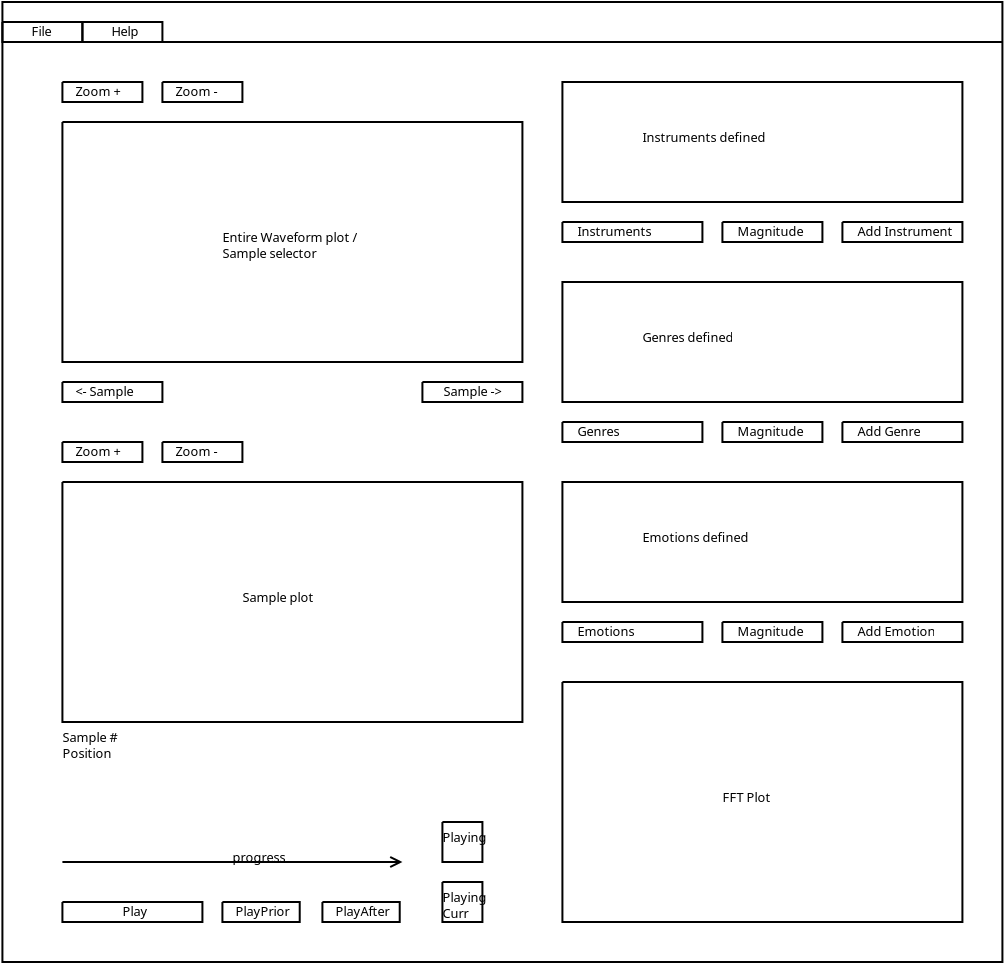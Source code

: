 <?xml version="1.0" encoding="UTF-8"?>
<dia:diagram xmlns:dia="http://www.lysator.liu.se/~alla/dia/">
  <dia:layer name="Background" visible="true">
    <dia:object type="Standard - ZigZagLine" version="1" id="O0">
      <dia:attribute name="obj_pos">
        <dia:point val="9,14"/>
      </dia:attribute>
      <dia:attribute name="obj_bb">
        <dia:rectangle val="8.95,2.95;59.05,51.05"/>
      </dia:attribute>
      <dia:attribute name="orth_points">
        <dia:point val="9,14"/>
        <dia:point val="9,3"/>
        <dia:point val="59,3"/>
        <dia:point val="59,51"/>
        <dia:point val="9,51"/>
        <dia:point val="9,14"/>
      </dia:attribute>
      <dia:attribute name="orth_orient">
        <dia:enum val="1"/>
        <dia:enum val="0"/>
        <dia:enum val="1"/>
        <dia:enum val="0"/>
        <dia:enum val="1"/>
      </dia:attribute>
      <dia:attribute name="autorouting">
        <dia:boolean val="false"/>
      </dia:attribute>
    </dia:object>
    <dia:object type="Standard - ZigZagLine" version="1" id="O1">
      <dia:attribute name="obj_pos">
        <dia:point val="9,5"/>
      </dia:attribute>
      <dia:attribute name="obj_bb">
        <dia:rectangle val="9,4.95;59.071,5.05"/>
      </dia:attribute>
      <dia:attribute name="orth_points">
        <dia:point val="9,5"/>
        <dia:point val="9,5"/>
        <dia:point val="59,5"/>
        <dia:point val="59,5"/>
      </dia:attribute>
      <dia:attribute name="orth_orient">
        <dia:enum val="0"/>
        <dia:enum val="1"/>
        <dia:enum val="0"/>
      </dia:attribute>
      <dia:attribute name="autorouting">
        <dia:boolean val="true"/>
      </dia:attribute>
    </dia:object>
    <dia:group>
      <dia:object type="Standard - ZigZagLine" version="1" id="O2">
        <dia:attribute name="obj_pos">
          <dia:point val="37,37"/>
        </dia:attribute>
        <dia:attribute name="obj_bb">
          <dia:rectangle val="36.95,36.95;57.05,49.05"/>
        </dia:attribute>
        <dia:attribute name="orth_points">
          <dia:point val="37,37"/>
          <dia:point val="37,37"/>
          <dia:point val="37,49"/>
          <dia:point val="57,49"/>
          <dia:point val="57,37"/>
          <dia:point val="37,37"/>
        </dia:attribute>
        <dia:attribute name="orth_orient">
          <dia:enum val="0"/>
          <dia:enum val="1"/>
          <dia:enum val="0"/>
          <dia:enum val="1"/>
          <dia:enum val="0"/>
        </dia:attribute>
        <dia:attribute name="autorouting">
          <dia:boolean val="false"/>
        </dia:attribute>
      </dia:object>
      <dia:object type="Standard - Text" version="1" id="O3">
        <dia:attribute name="obj_pos">
          <dia:point val="45,43"/>
        </dia:attribute>
        <dia:attribute name="obj_bb">
          <dia:rectangle val="45,42.45;47.2,43.4"/>
        </dia:attribute>
        <dia:attribute name="text">
          <dia:composite type="text">
            <dia:attribute name="string">
              <dia:string>#FFT Plot#</dia:string>
            </dia:attribute>
            <dia:attribute name="font">
              <dia:font family="sans" style="0" name="Helvetica"/>
            </dia:attribute>
            <dia:attribute name="height">
              <dia:real val="0.8"/>
            </dia:attribute>
            <dia:attribute name="pos">
              <dia:point val="45,43"/>
            </dia:attribute>
            <dia:attribute name="color">
              <dia:color val="#000000"/>
            </dia:attribute>
            <dia:attribute name="alignment">
              <dia:enum val="0"/>
            </dia:attribute>
          </dia:composite>
        </dia:attribute>
        <dia:attribute name="valign">
          <dia:enum val="3"/>
        </dia:attribute>
      </dia:object>
    </dia:group>
    <dia:group>
      <dia:object type="Standard - ZigZagLine" version="1" id="O4">
        <dia:attribute name="obj_pos">
          <dia:point val="45,34"/>
        </dia:attribute>
        <dia:attribute name="obj_bb">
          <dia:rectangle val="44.95,33.95;50.05,35.05"/>
        </dia:attribute>
        <dia:attribute name="orth_points">
          <dia:point val="45,34"/>
          <dia:point val="45,34"/>
          <dia:point val="45,35"/>
          <dia:point val="50,35"/>
          <dia:point val="50,34"/>
          <dia:point val="45,34"/>
        </dia:attribute>
        <dia:attribute name="orth_orient">
          <dia:enum val="0"/>
          <dia:enum val="1"/>
          <dia:enum val="0"/>
          <dia:enum val="1"/>
          <dia:enum val="0"/>
        </dia:attribute>
        <dia:attribute name="autorouting">
          <dia:boolean val="false"/>
        </dia:attribute>
      </dia:object>
      <dia:object type="Standard - Text" version="1" id="O5">
        <dia:attribute name="obj_pos">
          <dia:point val="45.75,34.7"/>
        </dia:attribute>
        <dia:attribute name="obj_bb">
          <dia:rectangle val="45.75,34.15;48.85,35.1"/>
        </dia:attribute>
        <dia:attribute name="text">
          <dia:composite type="text">
            <dia:attribute name="string">
              <dia:string>#Magnitude#</dia:string>
            </dia:attribute>
            <dia:attribute name="font">
              <dia:font family="sans" style="0" name="Helvetica"/>
            </dia:attribute>
            <dia:attribute name="height">
              <dia:real val="0.8"/>
            </dia:attribute>
            <dia:attribute name="pos">
              <dia:point val="45.75,34.7"/>
            </dia:attribute>
            <dia:attribute name="color">
              <dia:color val="#000000"/>
            </dia:attribute>
            <dia:attribute name="alignment">
              <dia:enum val="0"/>
            </dia:attribute>
          </dia:composite>
        </dia:attribute>
        <dia:attribute name="valign">
          <dia:enum val="3"/>
        </dia:attribute>
      </dia:object>
    </dia:group>
    <dia:group>
      <dia:object type="Standard - ZigZagLine" version="1" id="O6">
        <dia:attribute name="obj_pos">
          <dia:point val="51,34"/>
        </dia:attribute>
        <dia:attribute name="obj_bb">
          <dia:rectangle val="50.95,33.95;57.05,35.05"/>
        </dia:attribute>
        <dia:attribute name="orth_points">
          <dia:point val="51,34"/>
          <dia:point val="51,34"/>
          <dia:point val="51,35"/>
          <dia:point val="57,35"/>
          <dia:point val="57,34"/>
          <dia:point val="51,34"/>
        </dia:attribute>
        <dia:attribute name="orth_orient">
          <dia:enum val="0"/>
          <dia:enum val="1"/>
          <dia:enum val="0"/>
          <dia:enum val="1"/>
          <dia:enum val="0"/>
        </dia:attribute>
        <dia:attribute name="autorouting">
          <dia:boolean val="false"/>
        </dia:attribute>
      </dia:object>
      <dia:object type="Standard - Text" version="1" id="O7">
        <dia:attribute name="obj_pos">
          <dia:point val="51.75,34.7"/>
        </dia:attribute>
        <dia:attribute name="obj_bb">
          <dia:rectangle val="51.75,34.15;55.54,35.1"/>
        </dia:attribute>
        <dia:attribute name="text">
          <dia:composite type="text">
            <dia:attribute name="string">
              <dia:string>#Add Emotion#</dia:string>
            </dia:attribute>
            <dia:attribute name="font">
              <dia:font family="sans" style="0" name="Helvetica"/>
            </dia:attribute>
            <dia:attribute name="height">
              <dia:real val="0.8"/>
            </dia:attribute>
            <dia:attribute name="pos">
              <dia:point val="51.75,34.7"/>
            </dia:attribute>
            <dia:attribute name="color">
              <dia:color val="#000000"/>
            </dia:attribute>
            <dia:attribute name="alignment">
              <dia:enum val="0"/>
            </dia:attribute>
          </dia:composite>
        </dia:attribute>
        <dia:attribute name="valign">
          <dia:enum val="3"/>
        </dia:attribute>
      </dia:object>
    </dia:group>
    <dia:group>
      <dia:object type="Standard - ZigZagLine" version="1" id="O8">
        <dia:attribute name="obj_pos">
          <dia:point val="51,24"/>
        </dia:attribute>
        <dia:attribute name="obj_bb">
          <dia:rectangle val="50.95,23.95;57.05,25.05"/>
        </dia:attribute>
        <dia:attribute name="orth_points">
          <dia:point val="51,24"/>
          <dia:point val="51,24"/>
          <dia:point val="51,25"/>
          <dia:point val="57,25"/>
          <dia:point val="57,24"/>
          <dia:point val="51,24"/>
        </dia:attribute>
        <dia:attribute name="orth_orient">
          <dia:enum val="0"/>
          <dia:enum val="1"/>
          <dia:enum val="0"/>
          <dia:enum val="1"/>
          <dia:enum val="0"/>
        </dia:attribute>
        <dia:attribute name="autorouting">
          <dia:boolean val="false"/>
        </dia:attribute>
      </dia:object>
      <dia:object type="Standard - Text" version="1" id="O9">
        <dia:attribute name="obj_pos">
          <dia:point val="51.75,24.7"/>
        </dia:attribute>
        <dia:attribute name="obj_bb">
          <dia:rectangle val="51.75,24.15;54.99,25.1"/>
        </dia:attribute>
        <dia:attribute name="text">
          <dia:composite type="text">
            <dia:attribute name="string">
              <dia:string>#Add Genre#</dia:string>
            </dia:attribute>
            <dia:attribute name="font">
              <dia:font family="sans" style="0" name="Helvetica"/>
            </dia:attribute>
            <dia:attribute name="height">
              <dia:real val="0.8"/>
            </dia:attribute>
            <dia:attribute name="pos">
              <dia:point val="51.75,24.7"/>
            </dia:attribute>
            <dia:attribute name="color">
              <dia:color val="#000000"/>
            </dia:attribute>
            <dia:attribute name="alignment">
              <dia:enum val="0"/>
            </dia:attribute>
          </dia:composite>
        </dia:attribute>
        <dia:attribute name="valign">
          <dia:enum val="3"/>
        </dia:attribute>
      </dia:object>
    </dia:group>
    <dia:group>
      <dia:object type="Standard - ZigZagLine" version="1" id="O10">
        <dia:attribute name="obj_pos">
          <dia:point val="51,14"/>
        </dia:attribute>
        <dia:attribute name="obj_bb">
          <dia:rectangle val="50.95,13.95;57.05,15.05"/>
        </dia:attribute>
        <dia:attribute name="orth_points">
          <dia:point val="51,14"/>
          <dia:point val="51,14"/>
          <dia:point val="51,15"/>
          <dia:point val="57,15"/>
          <dia:point val="57,14"/>
          <dia:point val="51,14"/>
        </dia:attribute>
        <dia:attribute name="orth_orient">
          <dia:enum val="0"/>
          <dia:enum val="1"/>
          <dia:enum val="0"/>
          <dia:enum val="1"/>
          <dia:enum val="0"/>
        </dia:attribute>
        <dia:attribute name="autorouting">
          <dia:boolean val="false"/>
        </dia:attribute>
      </dia:object>
      <dia:object type="Standard - Text" version="1" id="O11">
        <dia:attribute name="obj_pos">
          <dia:point val="51.75,14.7"/>
        </dia:attribute>
        <dia:attribute name="obj_bb">
          <dia:rectangle val="51.75,14.15;56.29,15.1"/>
        </dia:attribute>
        <dia:attribute name="text">
          <dia:composite type="text">
            <dia:attribute name="string">
              <dia:string>#Add Instrument#</dia:string>
            </dia:attribute>
            <dia:attribute name="font">
              <dia:font family="sans" style="0" name="Helvetica"/>
            </dia:attribute>
            <dia:attribute name="height">
              <dia:real val="0.8"/>
            </dia:attribute>
            <dia:attribute name="pos">
              <dia:point val="51.75,14.7"/>
            </dia:attribute>
            <dia:attribute name="color">
              <dia:color val="#000000"/>
            </dia:attribute>
            <dia:attribute name="alignment">
              <dia:enum val="0"/>
            </dia:attribute>
          </dia:composite>
        </dia:attribute>
        <dia:attribute name="valign">
          <dia:enum val="3"/>
        </dia:attribute>
      </dia:object>
    </dia:group>
    <dia:group>
      <dia:object type="Standard - ZigZagLine" version="1" id="O12">
        <dia:attribute name="obj_pos">
          <dia:point val="45,14"/>
        </dia:attribute>
        <dia:attribute name="obj_bb">
          <dia:rectangle val="44.95,13.95;50.05,15.05"/>
        </dia:attribute>
        <dia:attribute name="orth_points">
          <dia:point val="45,14"/>
          <dia:point val="45,14"/>
          <dia:point val="45,15"/>
          <dia:point val="50,15"/>
          <dia:point val="50,14"/>
          <dia:point val="45,14"/>
        </dia:attribute>
        <dia:attribute name="orth_orient">
          <dia:enum val="0"/>
          <dia:enum val="1"/>
          <dia:enum val="0"/>
          <dia:enum val="1"/>
          <dia:enum val="0"/>
        </dia:attribute>
        <dia:attribute name="autorouting">
          <dia:boolean val="false"/>
        </dia:attribute>
      </dia:object>
      <dia:object type="Standard - Text" version="1" id="O13">
        <dia:attribute name="obj_pos">
          <dia:point val="45.75,14.7"/>
        </dia:attribute>
        <dia:attribute name="obj_bb">
          <dia:rectangle val="45.75,14.15;48.85,15.1"/>
        </dia:attribute>
        <dia:attribute name="text">
          <dia:composite type="text">
            <dia:attribute name="string">
              <dia:string>#Magnitude#</dia:string>
            </dia:attribute>
            <dia:attribute name="font">
              <dia:font family="sans" style="0" name="Helvetica"/>
            </dia:attribute>
            <dia:attribute name="height">
              <dia:real val="0.8"/>
            </dia:attribute>
            <dia:attribute name="pos">
              <dia:point val="45.75,14.7"/>
            </dia:attribute>
            <dia:attribute name="color">
              <dia:color val="#000000"/>
            </dia:attribute>
            <dia:attribute name="alignment">
              <dia:enum val="0"/>
            </dia:attribute>
          </dia:composite>
        </dia:attribute>
        <dia:attribute name="valign">
          <dia:enum val="3"/>
        </dia:attribute>
      </dia:object>
    </dia:group>
    <dia:group>
      <dia:object type="Standard - ZigZagLine" version="1" id="O14">
        <dia:attribute name="obj_pos">
          <dia:point val="45,24"/>
        </dia:attribute>
        <dia:attribute name="obj_bb">
          <dia:rectangle val="44.95,23.95;50.05,25.05"/>
        </dia:attribute>
        <dia:attribute name="orth_points">
          <dia:point val="45,24"/>
          <dia:point val="45,24"/>
          <dia:point val="45,25"/>
          <dia:point val="50,25"/>
          <dia:point val="50,24"/>
          <dia:point val="45,24"/>
        </dia:attribute>
        <dia:attribute name="orth_orient">
          <dia:enum val="0"/>
          <dia:enum val="1"/>
          <dia:enum val="0"/>
          <dia:enum val="1"/>
          <dia:enum val="0"/>
        </dia:attribute>
        <dia:attribute name="autorouting">
          <dia:boolean val="false"/>
        </dia:attribute>
      </dia:object>
      <dia:object type="Standard - Text" version="1" id="O15">
        <dia:attribute name="obj_pos">
          <dia:point val="45.75,24.7"/>
        </dia:attribute>
        <dia:attribute name="obj_bb">
          <dia:rectangle val="45.75,24.15;48.85,25.1"/>
        </dia:attribute>
        <dia:attribute name="text">
          <dia:composite type="text">
            <dia:attribute name="string">
              <dia:string>#Magnitude#</dia:string>
            </dia:attribute>
            <dia:attribute name="font">
              <dia:font family="sans" style="0" name="Helvetica"/>
            </dia:attribute>
            <dia:attribute name="height">
              <dia:real val="0.8"/>
            </dia:attribute>
            <dia:attribute name="pos">
              <dia:point val="45.75,24.7"/>
            </dia:attribute>
            <dia:attribute name="color">
              <dia:color val="#000000"/>
            </dia:attribute>
            <dia:attribute name="alignment">
              <dia:enum val="0"/>
            </dia:attribute>
          </dia:composite>
        </dia:attribute>
        <dia:attribute name="valign">
          <dia:enum val="3"/>
        </dia:attribute>
      </dia:object>
    </dia:group>
    <dia:group>
      <dia:object type="Standard - ZigZagLine" version="1" id="O16">
        <dia:attribute name="obj_pos">
          <dia:point val="37,34"/>
        </dia:attribute>
        <dia:attribute name="obj_bb">
          <dia:rectangle val="36.95,33.95;44.05,35.05"/>
        </dia:attribute>
        <dia:attribute name="orth_points">
          <dia:point val="37,34"/>
          <dia:point val="37,34"/>
          <dia:point val="37,35"/>
          <dia:point val="44,35"/>
          <dia:point val="44,34"/>
          <dia:point val="37,34"/>
        </dia:attribute>
        <dia:attribute name="orth_orient">
          <dia:enum val="0"/>
          <dia:enum val="1"/>
          <dia:enum val="0"/>
          <dia:enum val="1"/>
          <dia:enum val="0"/>
        </dia:attribute>
        <dia:attribute name="autorouting">
          <dia:boolean val="false"/>
        </dia:attribute>
      </dia:object>
      <dia:object type="Standard - Text" version="1" id="O17">
        <dia:attribute name="obj_pos">
          <dia:point val="37.75,34.7"/>
        </dia:attribute>
        <dia:attribute name="obj_bb">
          <dia:rectangle val="37.75,34.15;40.5,35.1"/>
        </dia:attribute>
        <dia:attribute name="text">
          <dia:composite type="text">
            <dia:attribute name="string">
              <dia:string>#Emotions#</dia:string>
            </dia:attribute>
            <dia:attribute name="font">
              <dia:font family="sans" style="0" name="Helvetica"/>
            </dia:attribute>
            <dia:attribute name="height">
              <dia:real val="0.8"/>
            </dia:attribute>
            <dia:attribute name="pos">
              <dia:point val="37.75,34.7"/>
            </dia:attribute>
            <dia:attribute name="color">
              <dia:color val="#000000"/>
            </dia:attribute>
            <dia:attribute name="alignment">
              <dia:enum val="0"/>
            </dia:attribute>
          </dia:composite>
        </dia:attribute>
        <dia:attribute name="valign">
          <dia:enum val="3"/>
        </dia:attribute>
      </dia:object>
    </dia:group>
    <dia:group>
      <dia:object type="Standard - ZigZagLine" version="1" id="O18">
        <dia:attribute name="obj_pos">
          <dia:point val="40,27"/>
        </dia:attribute>
        <dia:attribute name="obj_bb">
          <dia:rectangle val="36.95,26.95;57.05,33.05"/>
        </dia:attribute>
        <dia:attribute name="orth_points">
          <dia:point val="40,27"/>
          <dia:point val="37,27"/>
          <dia:point val="37,33"/>
          <dia:point val="57,33"/>
          <dia:point val="57,27"/>
          <dia:point val="40,27"/>
        </dia:attribute>
        <dia:attribute name="orth_orient">
          <dia:enum val="0"/>
          <dia:enum val="1"/>
          <dia:enum val="0"/>
          <dia:enum val="1"/>
          <dia:enum val="0"/>
        </dia:attribute>
        <dia:attribute name="autorouting">
          <dia:boolean val="false"/>
        </dia:attribute>
      </dia:object>
      <dia:object type="Standard - Text" version="1" id="O19">
        <dia:attribute name="obj_pos">
          <dia:point val="41,30"/>
        </dia:attribute>
        <dia:attribute name="obj_bb">
          <dia:rectangle val="41,29.45;46.25,30.4"/>
        </dia:attribute>
        <dia:attribute name="text">
          <dia:composite type="text">
            <dia:attribute name="string">
              <dia:string>#Emotions defined#</dia:string>
            </dia:attribute>
            <dia:attribute name="font">
              <dia:font family="sans" style="0" name="Helvetica"/>
            </dia:attribute>
            <dia:attribute name="height">
              <dia:real val="0.8"/>
            </dia:attribute>
            <dia:attribute name="pos">
              <dia:point val="41,30"/>
            </dia:attribute>
            <dia:attribute name="color">
              <dia:color val="#000000"/>
            </dia:attribute>
            <dia:attribute name="alignment">
              <dia:enum val="0"/>
            </dia:attribute>
          </dia:composite>
        </dia:attribute>
        <dia:attribute name="valign">
          <dia:enum val="3"/>
        </dia:attribute>
      </dia:object>
    </dia:group>
    <dia:group>
      <dia:object type="Standard - ZigZagLine" version="1" id="O20">
        <dia:attribute name="obj_pos">
          <dia:point val="37,24"/>
        </dia:attribute>
        <dia:attribute name="obj_bb">
          <dia:rectangle val="36.95,23.95;44.05,25.05"/>
        </dia:attribute>
        <dia:attribute name="orth_points">
          <dia:point val="37,24"/>
          <dia:point val="37,24"/>
          <dia:point val="37,25"/>
          <dia:point val="44,25"/>
          <dia:point val="44,24"/>
          <dia:point val="37,24"/>
        </dia:attribute>
        <dia:attribute name="orth_orient">
          <dia:enum val="0"/>
          <dia:enum val="1"/>
          <dia:enum val="0"/>
          <dia:enum val="1"/>
          <dia:enum val="0"/>
        </dia:attribute>
        <dia:attribute name="autorouting">
          <dia:boolean val="false"/>
        </dia:attribute>
      </dia:object>
      <dia:object type="Standard - Text" version="1" id="O21">
        <dia:attribute name="obj_pos">
          <dia:point val="37.75,24.7"/>
        </dia:attribute>
        <dia:attribute name="obj_bb">
          <dia:rectangle val="37.75,24.15;39.95,25.1"/>
        </dia:attribute>
        <dia:attribute name="text">
          <dia:composite type="text">
            <dia:attribute name="string">
              <dia:string>#Genres#</dia:string>
            </dia:attribute>
            <dia:attribute name="font">
              <dia:font family="sans" style="0" name="Helvetica"/>
            </dia:attribute>
            <dia:attribute name="height">
              <dia:real val="0.8"/>
            </dia:attribute>
            <dia:attribute name="pos">
              <dia:point val="37.75,24.7"/>
            </dia:attribute>
            <dia:attribute name="color">
              <dia:color val="#000000"/>
            </dia:attribute>
            <dia:attribute name="alignment">
              <dia:enum val="0"/>
            </dia:attribute>
          </dia:composite>
        </dia:attribute>
        <dia:attribute name="valign">
          <dia:enum val="3"/>
        </dia:attribute>
      </dia:object>
    </dia:group>
    <dia:group>
      <dia:object type="Standard - ZigZagLine" version="1" id="O22">
        <dia:attribute name="obj_pos">
          <dia:point val="40,17"/>
        </dia:attribute>
        <dia:attribute name="obj_bb">
          <dia:rectangle val="36.95,16.95;57.05,23.05"/>
        </dia:attribute>
        <dia:attribute name="orth_points">
          <dia:point val="40,17"/>
          <dia:point val="37,17"/>
          <dia:point val="37,23"/>
          <dia:point val="57,23"/>
          <dia:point val="57,17"/>
          <dia:point val="40,17"/>
        </dia:attribute>
        <dia:attribute name="orth_orient">
          <dia:enum val="0"/>
          <dia:enum val="1"/>
          <dia:enum val="0"/>
          <dia:enum val="1"/>
          <dia:enum val="0"/>
        </dia:attribute>
        <dia:attribute name="autorouting">
          <dia:boolean val="false"/>
        </dia:attribute>
      </dia:object>
      <dia:object type="Standard - Text" version="1" id="O23">
        <dia:attribute name="obj_pos">
          <dia:point val="41,20"/>
        </dia:attribute>
        <dia:attribute name="obj_bb">
          <dia:rectangle val="41,19.45;45.7,20.4"/>
        </dia:attribute>
        <dia:attribute name="text">
          <dia:composite type="text">
            <dia:attribute name="string">
              <dia:string>#Genres defined#</dia:string>
            </dia:attribute>
            <dia:attribute name="font">
              <dia:font family="sans" style="0" name="Helvetica"/>
            </dia:attribute>
            <dia:attribute name="height">
              <dia:real val="0.8"/>
            </dia:attribute>
            <dia:attribute name="pos">
              <dia:point val="41,20"/>
            </dia:attribute>
            <dia:attribute name="color">
              <dia:color val="#000000"/>
            </dia:attribute>
            <dia:attribute name="alignment">
              <dia:enum val="0"/>
            </dia:attribute>
          </dia:composite>
        </dia:attribute>
        <dia:attribute name="valign">
          <dia:enum val="3"/>
        </dia:attribute>
      </dia:object>
    </dia:group>
    <dia:group>
      <dia:object type="Standard - ZigZagLine" version="1" id="O24">
        <dia:attribute name="obj_pos">
          <dia:point val="40,7"/>
        </dia:attribute>
        <dia:attribute name="obj_bb">
          <dia:rectangle val="36.95,6.95;57.05,13.05"/>
        </dia:attribute>
        <dia:attribute name="orth_points">
          <dia:point val="40,7"/>
          <dia:point val="37,7"/>
          <dia:point val="37,13"/>
          <dia:point val="57,13"/>
          <dia:point val="57,7"/>
          <dia:point val="40,7"/>
        </dia:attribute>
        <dia:attribute name="orth_orient">
          <dia:enum val="0"/>
          <dia:enum val="1"/>
          <dia:enum val="0"/>
          <dia:enum val="1"/>
          <dia:enum val="0"/>
        </dia:attribute>
        <dia:attribute name="autorouting">
          <dia:boolean val="false"/>
        </dia:attribute>
      </dia:object>
      <dia:object type="Standard - Text" version="1" id="O25">
        <dia:attribute name="obj_pos">
          <dia:point val="41,10"/>
        </dia:attribute>
        <dia:attribute name="obj_bb">
          <dia:rectangle val="41,9.45;47,10.4"/>
        </dia:attribute>
        <dia:attribute name="text">
          <dia:composite type="text">
            <dia:attribute name="string">
              <dia:string>#Instruments defined#</dia:string>
            </dia:attribute>
            <dia:attribute name="font">
              <dia:font family="sans" style="0" name="Helvetica"/>
            </dia:attribute>
            <dia:attribute name="height">
              <dia:real val="0.8"/>
            </dia:attribute>
            <dia:attribute name="pos">
              <dia:point val="41,10"/>
            </dia:attribute>
            <dia:attribute name="color">
              <dia:color val="#000000"/>
            </dia:attribute>
            <dia:attribute name="alignment">
              <dia:enum val="0"/>
            </dia:attribute>
          </dia:composite>
        </dia:attribute>
        <dia:attribute name="valign">
          <dia:enum val="3"/>
        </dia:attribute>
      </dia:object>
    </dia:group>
    <dia:group>
      <dia:object type="Standard - ZigZagLine" version="1" id="O26">
        <dia:attribute name="obj_pos">
          <dia:point val="37,14"/>
        </dia:attribute>
        <dia:attribute name="obj_bb">
          <dia:rectangle val="36.95,13.95;44.05,15.05"/>
        </dia:attribute>
        <dia:attribute name="orth_points">
          <dia:point val="37,14"/>
          <dia:point val="37,14"/>
          <dia:point val="37,15"/>
          <dia:point val="44,15"/>
          <dia:point val="44,14"/>
          <dia:point val="37,14"/>
        </dia:attribute>
        <dia:attribute name="orth_orient">
          <dia:enum val="0"/>
          <dia:enum val="1"/>
          <dia:enum val="0"/>
          <dia:enum val="1"/>
          <dia:enum val="0"/>
        </dia:attribute>
        <dia:attribute name="autorouting">
          <dia:boolean val="false"/>
        </dia:attribute>
      </dia:object>
      <dia:object type="Standard - Text" version="1" id="O27">
        <dia:attribute name="obj_pos">
          <dia:point val="37.75,14.7"/>
        </dia:attribute>
        <dia:attribute name="obj_bb">
          <dia:rectangle val="37.75,14.15;41.25,15.1"/>
        </dia:attribute>
        <dia:attribute name="text">
          <dia:composite type="text">
            <dia:attribute name="string">
              <dia:string>#Instruments#</dia:string>
            </dia:attribute>
            <dia:attribute name="font">
              <dia:font family="sans" style="0" name="Helvetica"/>
            </dia:attribute>
            <dia:attribute name="height">
              <dia:real val="0.8"/>
            </dia:attribute>
            <dia:attribute name="pos">
              <dia:point val="37.75,14.7"/>
            </dia:attribute>
            <dia:attribute name="color">
              <dia:color val="#000000"/>
            </dia:attribute>
            <dia:attribute name="alignment">
              <dia:enum val="0"/>
            </dia:attribute>
          </dia:composite>
        </dia:attribute>
        <dia:attribute name="valign">
          <dia:enum val="3"/>
        </dia:attribute>
      </dia:object>
    </dia:group>
    <dia:group>
      <dia:object type="Standard - ZigZagLine" version="1" id="O28">
        <dia:attribute name="obj_pos">
          <dia:point val="12,22"/>
        </dia:attribute>
        <dia:attribute name="obj_bb">
          <dia:rectangle val="11.95,21.95;17.05,23.05"/>
        </dia:attribute>
        <dia:attribute name="orth_points">
          <dia:point val="12,22"/>
          <dia:point val="12,22"/>
          <dia:point val="12,23"/>
          <dia:point val="17,23"/>
          <dia:point val="17,22"/>
          <dia:point val="12,22"/>
        </dia:attribute>
        <dia:attribute name="orth_orient">
          <dia:enum val="0"/>
          <dia:enum val="1"/>
          <dia:enum val="0"/>
          <dia:enum val="1"/>
          <dia:enum val="0"/>
        </dia:attribute>
        <dia:attribute name="autorouting">
          <dia:boolean val="false"/>
        </dia:attribute>
      </dia:object>
      <dia:object type="Standard - Text" version="1" id="O29">
        <dia:attribute name="obj_pos">
          <dia:point val="12.65,22.7"/>
        </dia:attribute>
        <dia:attribute name="obj_bb">
          <dia:rectangle val="12.65,22.15;15.8,23.1"/>
        </dia:attribute>
        <dia:attribute name="text">
          <dia:composite type="text">
            <dia:attribute name="string">
              <dia:string>#&lt;- Sample#</dia:string>
            </dia:attribute>
            <dia:attribute name="font">
              <dia:font family="sans" style="0" name="Helvetica"/>
            </dia:attribute>
            <dia:attribute name="height">
              <dia:real val="0.8"/>
            </dia:attribute>
            <dia:attribute name="pos">
              <dia:point val="12.65,22.7"/>
            </dia:attribute>
            <dia:attribute name="color">
              <dia:color val="#000000"/>
            </dia:attribute>
            <dia:attribute name="alignment">
              <dia:enum val="0"/>
            </dia:attribute>
          </dia:composite>
        </dia:attribute>
        <dia:attribute name="valign">
          <dia:enum val="3"/>
        </dia:attribute>
      </dia:object>
    </dia:group>
    <dia:group>
      <dia:object type="Standard - ZigZagLine" version="1" id="O30">
        <dia:attribute name="obj_pos">
          <dia:point val="30,22"/>
        </dia:attribute>
        <dia:attribute name="obj_bb">
          <dia:rectangle val="29.95,21.95;35.05,23.05"/>
        </dia:attribute>
        <dia:attribute name="orth_points">
          <dia:point val="30,22"/>
          <dia:point val="30,22"/>
          <dia:point val="30,23"/>
          <dia:point val="35,23"/>
          <dia:point val="35,22"/>
          <dia:point val="30,22"/>
        </dia:attribute>
        <dia:attribute name="orth_orient">
          <dia:enum val="0"/>
          <dia:enum val="1"/>
          <dia:enum val="0"/>
          <dia:enum val="1"/>
          <dia:enum val="0"/>
        </dia:attribute>
        <dia:attribute name="autorouting">
          <dia:boolean val="false"/>
        </dia:attribute>
      </dia:object>
      <dia:object type="Standard - Text" version="1" id="O31">
        <dia:attribute name="obj_pos">
          <dia:point val="31.05,22.7"/>
        </dia:attribute>
        <dia:attribute name="obj_bb">
          <dia:rectangle val="31.05,22.15;34.2,23.1"/>
        </dia:attribute>
        <dia:attribute name="text">
          <dia:composite type="text">
            <dia:attribute name="string">
              <dia:string>#Sample -&gt;#</dia:string>
            </dia:attribute>
            <dia:attribute name="font">
              <dia:font family="sans" style="0" name="Helvetica"/>
            </dia:attribute>
            <dia:attribute name="height">
              <dia:real val="0.8"/>
            </dia:attribute>
            <dia:attribute name="pos">
              <dia:point val="31.05,22.7"/>
            </dia:attribute>
            <dia:attribute name="color">
              <dia:color val="#000000"/>
            </dia:attribute>
            <dia:attribute name="alignment">
              <dia:enum val="0"/>
            </dia:attribute>
          </dia:composite>
        </dia:attribute>
        <dia:attribute name="valign">
          <dia:enum val="3"/>
        </dia:attribute>
      </dia:object>
    </dia:group>
    <dia:group>
      <dia:object type="Standard - ZigZagLine" version="1" id="O32">
        <dia:attribute name="obj_pos">
          <dia:point val="12,9"/>
        </dia:attribute>
        <dia:attribute name="obj_bb">
          <dia:rectangle val="11.95,8.95;35.05,21.05"/>
        </dia:attribute>
        <dia:attribute name="orth_points">
          <dia:point val="12,9"/>
          <dia:point val="12,9"/>
          <dia:point val="12,21"/>
          <dia:point val="35,21"/>
          <dia:point val="35,9"/>
          <dia:point val="12,9"/>
        </dia:attribute>
        <dia:attribute name="orth_orient">
          <dia:enum val="0"/>
          <dia:enum val="1"/>
          <dia:enum val="0"/>
          <dia:enum val="1"/>
          <dia:enum val="0"/>
        </dia:attribute>
        <dia:attribute name="autorouting">
          <dia:boolean val="false"/>
        </dia:attribute>
      </dia:object>
      <dia:object type="Standard - Text" version="1" id="O33">
        <dia:attribute name="obj_pos">
          <dia:point val="20,15"/>
        </dia:attribute>
        <dia:attribute name="obj_bb">
          <dia:rectangle val="20,14.45;26.691,16.2"/>
        </dia:attribute>
        <dia:attribute name="text">
          <dia:composite type="text">
            <dia:attribute name="string">
              <dia:string>#Entire Waveform plot /
Sample selector#</dia:string>
            </dia:attribute>
            <dia:attribute name="font">
              <dia:font family="sans" style="0" name="Helvetica"/>
            </dia:attribute>
            <dia:attribute name="height">
              <dia:real val="0.8"/>
            </dia:attribute>
            <dia:attribute name="pos">
              <dia:point val="20,15"/>
            </dia:attribute>
            <dia:attribute name="color">
              <dia:color val="#000000"/>
            </dia:attribute>
            <dia:attribute name="alignment">
              <dia:enum val="0"/>
            </dia:attribute>
          </dia:composite>
        </dia:attribute>
        <dia:attribute name="valign">
          <dia:enum val="3"/>
        </dia:attribute>
      </dia:object>
    </dia:group>
    <dia:group>
      <dia:object type="Standard - ZigZagLine" version="1" id="O34">
        <dia:attribute name="obj_pos">
          <dia:point val="12,27"/>
        </dia:attribute>
        <dia:attribute name="obj_bb">
          <dia:rectangle val="11.95,26.95;35.05,39.05"/>
        </dia:attribute>
        <dia:attribute name="orth_points">
          <dia:point val="12,27"/>
          <dia:point val="12,27"/>
          <dia:point val="12,39"/>
          <dia:point val="35,39"/>
          <dia:point val="35,27"/>
          <dia:point val="12,27"/>
        </dia:attribute>
        <dia:attribute name="orth_orient">
          <dia:enum val="0"/>
          <dia:enum val="1"/>
          <dia:enum val="0"/>
          <dia:enum val="1"/>
          <dia:enum val="0"/>
        </dia:attribute>
        <dia:attribute name="autorouting">
          <dia:boolean val="false"/>
        </dia:attribute>
      </dia:object>
      <dia:object type="Standard - Text" version="1" id="O35">
        <dia:attribute name="obj_pos">
          <dia:point val="21,33"/>
        </dia:attribute>
        <dia:attribute name="obj_bb">
          <dia:rectangle val="21,32.45;24.6,33.4"/>
        </dia:attribute>
        <dia:attribute name="text">
          <dia:composite type="text">
            <dia:attribute name="string">
              <dia:string>#Sample plot#</dia:string>
            </dia:attribute>
            <dia:attribute name="font">
              <dia:font family="sans" style="0" name="Helvetica"/>
            </dia:attribute>
            <dia:attribute name="height">
              <dia:real val="0.8"/>
            </dia:attribute>
            <dia:attribute name="pos">
              <dia:point val="21,33"/>
            </dia:attribute>
            <dia:attribute name="color">
              <dia:color val="#000000"/>
            </dia:attribute>
            <dia:attribute name="alignment">
              <dia:enum val="0"/>
            </dia:attribute>
          </dia:composite>
        </dia:attribute>
        <dia:attribute name="valign">
          <dia:enum val="3"/>
        </dia:attribute>
      </dia:object>
    </dia:group>
    <dia:object type="Standard - Text" version="1" id="O36">
      <dia:attribute name="obj_pos">
        <dia:point val="12,40"/>
      </dia:attribute>
      <dia:attribute name="obj_bb">
        <dia:rectangle val="12,39.45;14.95,41.2"/>
      </dia:attribute>
      <dia:attribute name="text">
        <dia:composite type="text">
          <dia:attribute name="string">
            <dia:string>#Sample #
Position#</dia:string>
          </dia:attribute>
          <dia:attribute name="font">
            <dia:font family="sans" style="0" name="Helvetica"/>
          </dia:attribute>
          <dia:attribute name="height">
            <dia:real val="0.8"/>
          </dia:attribute>
          <dia:attribute name="pos">
            <dia:point val="12,40"/>
          </dia:attribute>
          <dia:attribute name="color">
            <dia:color val="#000000"/>
          </dia:attribute>
          <dia:attribute name="alignment">
            <dia:enum val="0"/>
          </dia:attribute>
        </dia:composite>
      </dia:attribute>
      <dia:attribute name="valign">
        <dia:enum val="3"/>
      </dia:attribute>
    </dia:object>
    <dia:group>
      <dia:object type="Standard - ZigZagLine" version="1" id="O37">
        <dia:attribute name="obj_pos">
          <dia:point val="20,48"/>
        </dia:attribute>
        <dia:attribute name="obj_bb">
          <dia:rectangle val="19.95,47.95;23.915,49.05"/>
        </dia:attribute>
        <dia:attribute name="orth_points">
          <dia:point val="20,48"/>
          <dia:point val="20,48"/>
          <dia:point val="20,49"/>
          <dia:point val="23.865,49"/>
          <dia:point val="23.865,48"/>
          <dia:point val="20,48"/>
        </dia:attribute>
        <dia:attribute name="orth_orient">
          <dia:enum val="0"/>
          <dia:enum val="1"/>
          <dia:enum val="0"/>
          <dia:enum val="1"/>
          <dia:enum val="0"/>
        </dia:attribute>
        <dia:attribute name="autorouting">
          <dia:boolean val="false"/>
        </dia:attribute>
      </dia:object>
      <dia:object type="Standard - Text" version="1" id="O38">
        <dia:attribute name="obj_pos">
          <dia:point val="20.65,48.7"/>
        </dia:attribute>
        <dia:attribute name="obj_bb">
          <dia:rectangle val="20.65,48.15;23.15,49.1"/>
        </dia:attribute>
        <dia:attribute name="text">
          <dia:composite type="text">
            <dia:attribute name="string">
              <dia:string>#PlayPrior#</dia:string>
            </dia:attribute>
            <dia:attribute name="font">
              <dia:font family="sans" style="0" name="Helvetica"/>
            </dia:attribute>
            <dia:attribute name="height">
              <dia:real val="0.8"/>
            </dia:attribute>
            <dia:attribute name="pos">
              <dia:point val="20.65,48.7"/>
            </dia:attribute>
            <dia:attribute name="color">
              <dia:color val="#000000"/>
            </dia:attribute>
            <dia:attribute name="alignment">
              <dia:enum val="0"/>
            </dia:attribute>
          </dia:composite>
        </dia:attribute>
        <dia:attribute name="valign">
          <dia:enum val="3"/>
        </dia:attribute>
      </dia:object>
    </dia:group>
    <dia:group>
      <dia:object type="Standard - ZigZagLine" version="1" id="O39">
        <dia:attribute name="obj_pos">
          <dia:point val="25,48"/>
        </dia:attribute>
        <dia:attribute name="obj_bb">
          <dia:rectangle val="24.95,47.95;28.915,49.05"/>
        </dia:attribute>
        <dia:attribute name="orth_points">
          <dia:point val="25,48"/>
          <dia:point val="25,48"/>
          <dia:point val="25,49"/>
          <dia:point val="28.865,49"/>
          <dia:point val="28.865,48"/>
          <dia:point val="25,48"/>
        </dia:attribute>
        <dia:attribute name="orth_orient">
          <dia:enum val="0"/>
          <dia:enum val="1"/>
          <dia:enum val="0"/>
          <dia:enum val="1"/>
          <dia:enum val="0"/>
        </dia:attribute>
        <dia:attribute name="autorouting">
          <dia:boolean val="false"/>
        </dia:attribute>
      </dia:object>
      <dia:object type="Standard - Text" version="1" id="O40">
        <dia:attribute name="obj_pos">
          <dia:point val="25.65,48.7"/>
        </dia:attribute>
        <dia:attribute name="obj_bb">
          <dia:rectangle val="25.65,48.15;28.24,49.1"/>
        </dia:attribute>
        <dia:attribute name="text">
          <dia:composite type="text">
            <dia:attribute name="string">
              <dia:string>#PlayAfter#</dia:string>
            </dia:attribute>
            <dia:attribute name="font">
              <dia:font family="sans" style="0" name="Helvetica"/>
            </dia:attribute>
            <dia:attribute name="height">
              <dia:real val="0.8"/>
            </dia:attribute>
            <dia:attribute name="pos">
              <dia:point val="25.65,48.7"/>
            </dia:attribute>
            <dia:attribute name="color">
              <dia:color val="#000000"/>
            </dia:attribute>
            <dia:attribute name="alignment">
              <dia:enum val="0"/>
            </dia:attribute>
          </dia:composite>
        </dia:attribute>
        <dia:attribute name="valign">
          <dia:enum val="3"/>
        </dia:attribute>
      </dia:object>
    </dia:group>
    <dia:group>
      <dia:object type="Standard - ZigZagLine" version="1" id="O41">
        <dia:attribute name="obj_pos">
          <dia:point val="12,48"/>
        </dia:attribute>
        <dia:attribute name="obj_bb">
          <dia:rectangle val="11.95,47.95;19.05,49.05"/>
        </dia:attribute>
        <dia:attribute name="orth_points">
          <dia:point val="12,48"/>
          <dia:point val="12,48"/>
          <dia:point val="12,49"/>
          <dia:point val="19,49"/>
          <dia:point val="19,48"/>
          <dia:point val="12,48"/>
        </dia:attribute>
        <dia:attribute name="orth_orient">
          <dia:enum val="0"/>
          <dia:enum val="1"/>
          <dia:enum val="0"/>
          <dia:enum val="1"/>
          <dia:enum val="0"/>
        </dia:attribute>
        <dia:attribute name="autorouting">
          <dia:boolean val="false"/>
        </dia:attribute>
      </dia:object>
      <dia:object type="Standard - Text" version="1" id="O42">
        <dia:attribute name="obj_pos">
          <dia:point val="15,48.7"/>
        </dia:attribute>
        <dia:attribute name="obj_bb">
          <dia:rectangle val="15,48.15;16.15,49.1"/>
        </dia:attribute>
        <dia:attribute name="text">
          <dia:composite type="text">
            <dia:attribute name="string">
              <dia:string>#Play#</dia:string>
            </dia:attribute>
            <dia:attribute name="font">
              <dia:font family="sans" style="0" name="Helvetica"/>
            </dia:attribute>
            <dia:attribute name="height">
              <dia:real val="0.8"/>
            </dia:attribute>
            <dia:attribute name="pos">
              <dia:point val="15,48.7"/>
            </dia:attribute>
            <dia:attribute name="color">
              <dia:color val="#000000"/>
            </dia:attribute>
            <dia:attribute name="alignment">
              <dia:enum val="0"/>
            </dia:attribute>
          </dia:composite>
        </dia:attribute>
        <dia:attribute name="valign">
          <dia:enum val="3"/>
        </dia:attribute>
      </dia:object>
    </dia:group>
    <dia:group>
      <dia:object type="Standard - ZigZagLine" version="1" id="O43">
        <dia:attribute name="obj_pos">
          <dia:point val="31,47"/>
        </dia:attribute>
        <dia:attribute name="obj_bb">
          <dia:rectangle val="30.95,46.95;33.05,49.05"/>
        </dia:attribute>
        <dia:attribute name="orth_points">
          <dia:point val="31,47"/>
          <dia:point val="31,47"/>
          <dia:point val="31,49"/>
          <dia:point val="33,49"/>
          <dia:point val="33,47"/>
          <dia:point val="31,47"/>
        </dia:attribute>
        <dia:attribute name="orth_orient">
          <dia:enum val="0"/>
          <dia:enum val="1"/>
          <dia:enum val="0"/>
          <dia:enum val="1"/>
          <dia:enum val="0"/>
        </dia:attribute>
        <dia:attribute name="autorouting">
          <dia:boolean val="false"/>
        </dia:attribute>
      </dia:object>
      <dia:object type="Standard - Text" version="1" id="O44">
        <dia:attribute name="obj_pos">
          <dia:point val="31,48"/>
        </dia:attribute>
        <dia:attribute name="obj_bb">
          <dia:rectangle val="31,47.45;33.05,49.2"/>
        </dia:attribute>
        <dia:attribute name="text">
          <dia:composite type="text">
            <dia:attribute name="string">
              <dia:string>#Playing
Curr#</dia:string>
            </dia:attribute>
            <dia:attribute name="font">
              <dia:font family="sans" style="0" name="Helvetica"/>
            </dia:attribute>
            <dia:attribute name="height">
              <dia:real val="0.8"/>
            </dia:attribute>
            <dia:attribute name="pos">
              <dia:point val="31,48"/>
            </dia:attribute>
            <dia:attribute name="color">
              <dia:color val="#000000"/>
            </dia:attribute>
            <dia:attribute name="alignment">
              <dia:enum val="0"/>
            </dia:attribute>
          </dia:composite>
        </dia:attribute>
        <dia:attribute name="valign">
          <dia:enum val="3"/>
        </dia:attribute>
      </dia:object>
    </dia:group>
    <dia:group>
      <dia:object type="Standard - ZigZagLine" version="1" id="O45">
        <dia:attribute name="obj_pos">
          <dia:point val="31,44"/>
        </dia:attribute>
        <dia:attribute name="obj_bb">
          <dia:rectangle val="30.95,43.95;33.05,46.05"/>
        </dia:attribute>
        <dia:attribute name="orth_points">
          <dia:point val="31,44"/>
          <dia:point val="31,44"/>
          <dia:point val="31,46"/>
          <dia:point val="33,46"/>
          <dia:point val="33,44"/>
          <dia:point val="31,44"/>
        </dia:attribute>
        <dia:attribute name="orth_orient">
          <dia:enum val="0"/>
          <dia:enum val="1"/>
          <dia:enum val="0"/>
          <dia:enum val="1"/>
          <dia:enum val="0"/>
        </dia:attribute>
        <dia:attribute name="autorouting">
          <dia:boolean val="false"/>
        </dia:attribute>
      </dia:object>
      <dia:object type="Standard - Text" version="1" id="O46">
        <dia:attribute name="obj_pos">
          <dia:point val="31,45"/>
        </dia:attribute>
        <dia:attribute name="obj_bb">
          <dia:rectangle val="31,44.45;33.05,45.4"/>
        </dia:attribute>
        <dia:attribute name="text">
          <dia:composite type="text">
            <dia:attribute name="string">
              <dia:string>#Playing#</dia:string>
            </dia:attribute>
            <dia:attribute name="font">
              <dia:font family="sans" style="0" name="Helvetica"/>
            </dia:attribute>
            <dia:attribute name="height">
              <dia:real val="0.8"/>
            </dia:attribute>
            <dia:attribute name="pos">
              <dia:point val="31,45"/>
            </dia:attribute>
            <dia:attribute name="color">
              <dia:color val="#000000"/>
            </dia:attribute>
            <dia:attribute name="alignment">
              <dia:enum val="0"/>
            </dia:attribute>
          </dia:composite>
        </dia:attribute>
        <dia:attribute name="valign">
          <dia:enum val="3"/>
        </dia:attribute>
      </dia:object>
    </dia:group>
    <dia:object type="Standard - Line" version="0" id="O47">
      <dia:attribute name="obj_pos">
        <dia:point val="12,46"/>
      </dia:attribute>
      <dia:attribute name="obj_bb">
        <dia:rectangle val="11.95,45.5;29.05,46.5"/>
      </dia:attribute>
      <dia:attribute name="conn_endpoints">
        <dia:point val="12,46"/>
        <dia:point val="29,46"/>
      </dia:attribute>
      <dia:attribute name="numcp">
        <dia:int val="1"/>
      </dia:attribute>
      <dia:attribute name="end_arrow">
        <dia:enum val="1"/>
      </dia:attribute>
      <dia:attribute name="end_arrow_length">
        <dia:real val="0.5"/>
      </dia:attribute>
      <dia:attribute name="end_arrow_width">
        <dia:real val="0.5"/>
      </dia:attribute>
    </dia:object>
    <dia:object type="Standard - Text" version="1" id="O48">
      <dia:attribute name="obj_pos">
        <dia:point val="20.5,46"/>
      </dia:attribute>
      <dia:attribute name="obj_bb">
        <dia:rectangle val="20.5,45.45;23.275,46.4"/>
      </dia:attribute>
      <dia:attribute name="text">
        <dia:composite type="text">
          <dia:attribute name="string">
            <dia:string>#progress#</dia:string>
          </dia:attribute>
          <dia:attribute name="font">
            <dia:font family="sans" style="0" name="Helvetica"/>
          </dia:attribute>
          <dia:attribute name="height">
            <dia:real val="0.8"/>
          </dia:attribute>
          <dia:attribute name="pos">
            <dia:point val="20.5,46"/>
          </dia:attribute>
          <dia:attribute name="color">
            <dia:color val="#000000"/>
          </dia:attribute>
          <dia:attribute name="alignment">
            <dia:enum val="0"/>
          </dia:attribute>
        </dia:composite>
      </dia:attribute>
      <dia:attribute name="valign">
        <dia:enum val="3"/>
      </dia:attribute>
      <dia:connections>
        <dia:connection handle="0" to="O47" connection="0"/>
      </dia:connections>
    </dia:object>
    <dia:object type="Standard - ZigZagLine" version="1" id="O49">
      <dia:attribute name="obj_pos">
        <dia:point val="13,4"/>
      </dia:attribute>
      <dia:attribute name="obj_bb">
        <dia:rectangle val="12.95,3.95;17.05,5.05"/>
      </dia:attribute>
      <dia:attribute name="orth_points">
        <dia:point val="13,4"/>
        <dia:point val="13,4"/>
        <dia:point val="13,5"/>
        <dia:point val="17,5"/>
        <dia:point val="17,4"/>
        <dia:point val="13,4"/>
      </dia:attribute>
      <dia:attribute name="orth_orient">
        <dia:enum val="0"/>
        <dia:enum val="1"/>
        <dia:enum val="0"/>
        <dia:enum val="1"/>
        <dia:enum val="0"/>
      </dia:attribute>
      <dia:attribute name="autorouting">
        <dia:boolean val="false"/>
      </dia:attribute>
    </dia:object>
    <dia:object type="Standard - Text" version="1" id="O50">
      <dia:attribute name="obj_pos">
        <dia:point val="14.45,4.7"/>
      </dia:attribute>
      <dia:attribute name="obj_bb">
        <dia:rectangle val="14.45,4.133;15.818,5.135"/>
      </dia:attribute>
      <dia:attribute name="text">
        <dia:composite type="text">
          <dia:attribute name="string">
            <dia:string>#Help#</dia:string>
          </dia:attribute>
          <dia:attribute name="font">
            <dia:font family="sans" style="0" name="Helvetica"/>
          </dia:attribute>
          <dia:attribute name="height">
            <dia:real val="0.8"/>
          </dia:attribute>
          <dia:attribute name="pos">
            <dia:point val="14.45,4.7"/>
          </dia:attribute>
          <dia:attribute name="color">
            <dia:color val="#000000"/>
          </dia:attribute>
          <dia:attribute name="alignment">
            <dia:enum val="0"/>
          </dia:attribute>
        </dia:composite>
      </dia:attribute>
      <dia:attribute name="valign">
        <dia:enum val="3"/>
      </dia:attribute>
    </dia:object>
    <dia:group>
      <dia:object type="Standard - ZigZagLine" version="1" id="O51">
        <dia:attribute name="obj_pos">
          <dia:point val="9,4"/>
        </dia:attribute>
        <dia:attribute name="obj_bb">
          <dia:rectangle val="8.95,3.95;13.05,5.05"/>
        </dia:attribute>
        <dia:attribute name="orth_points">
          <dia:point val="9,4"/>
          <dia:point val="9,4"/>
          <dia:point val="9,5"/>
          <dia:point val="13,5"/>
          <dia:point val="13,4"/>
          <dia:point val="9,4"/>
        </dia:attribute>
        <dia:attribute name="orth_orient">
          <dia:enum val="0"/>
          <dia:enum val="1"/>
          <dia:enum val="0"/>
          <dia:enum val="1"/>
          <dia:enum val="0"/>
        </dia:attribute>
        <dia:attribute name="autorouting">
          <dia:boolean val="false"/>
        </dia:attribute>
      </dia:object>
      <dia:object type="Standard - Text" version="1" id="O52">
        <dia:attribute name="obj_pos">
          <dia:point val="10.45,4.7"/>
        </dia:attribute>
        <dia:attribute name="obj_bb">
          <dia:rectangle val="10.432,4.133;11.408,5.135"/>
        </dia:attribute>
        <dia:attribute name="text">
          <dia:composite type="text">
            <dia:attribute name="string">
              <dia:string>#File#</dia:string>
            </dia:attribute>
            <dia:attribute name="font">
              <dia:font family="sans" style="0" name="Helvetica"/>
            </dia:attribute>
            <dia:attribute name="height">
              <dia:real val="0.8"/>
            </dia:attribute>
            <dia:attribute name="pos">
              <dia:point val="10.45,4.7"/>
            </dia:attribute>
            <dia:attribute name="color">
              <dia:color val="#000000"/>
            </dia:attribute>
            <dia:attribute name="alignment">
              <dia:enum val="0"/>
            </dia:attribute>
          </dia:composite>
        </dia:attribute>
        <dia:attribute name="valign">
          <dia:enum val="3"/>
        </dia:attribute>
      </dia:object>
    </dia:group>
    <dia:group>
      <dia:object type="Standard - ZigZagLine" version="1" id="O53">
        <dia:attribute name="obj_pos">
          <dia:point val="17,25"/>
        </dia:attribute>
        <dia:attribute name="obj_bb">
          <dia:rectangle val="16.95,24.95;21.05,26.05"/>
        </dia:attribute>
        <dia:attribute name="orth_points">
          <dia:point val="17,25"/>
          <dia:point val="17,25"/>
          <dia:point val="17,26"/>
          <dia:point val="21,26"/>
          <dia:point val="21,25"/>
          <dia:point val="17,25"/>
        </dia:attribute>
        <dia:attribute name="orth_orient">
          <dia:enum val="0"/>
          <dia:enum val="1"/>
          <dia:enum val="0"/>
          <dia:enum val="1"/>
          <dia:enum val="0"/>
        </dia:attribute>
        <dia:attribute name="autorouting">
          <dia:boolean val="false"/>
        </dia:attribute>
      </dia:object>
      <dia:object type="Standard - Text" version="1" id="O54">
        <dia:attribute name="obj_pos">
          <dia:point val="17.65,25.7"/>
        </dia:attribute>
        <dia:attribute name="obj_bb">
          <dia:rectangle val="17.65,25.15;19.9,26.1"/>
        </dia:attribute>
        <dia:attribute name="text">
          <dia:composite type="text">
            <dia:attribute name="string">
              <dia:string>#Zoom -#</dia:string>
            </dia:attribute>
            <dia:attribute name="font">
              <dia:font family="sans" style="0" name="Helvetica"/>
            </dia:attribute>
            <dia:attribute name="height">
              <dia:real val="0.8"/>
            </dia:attribute>
            <dia:attribute name="pos">
              <dia:point val="17.65,25.7"/>
            </dia:attribute>
            <dia:attribute name="color">
              <dia:color val="#000000"/>
            </dia:attribute>
            <dia:attribute name="alignment">
              <dia:enum val="0"/>
            </dia:attribute>
          </dia:composite>
        </dia:attribute>
        <dia:attribute name="valign">
          <dia:enum val="3"/>
        </dia:attribute>
      </dia:object>
    </dia:group>
    <dia:group>
      <dia:object type="Standard - ZigZagLine" version="1" id="O55">
        <dia:attribute name="obj_pos">
          <dia:point val="12,25"/>
        </dia:attribute>
        <dia:attribute name="obj_bb">
          <dia:rectangle val="11.95,24.95;16.05,26.05"/>
        </dia:attribute>
        <dia:attribute name="orth_points">
          <dia:point val="12,25"/>
          <dia:point val="12,25"/>
          <dia:point val="12,26"/>
          <dia:point val="16,26"/>
          <dia:point val="16,25"/>
          <dia:point val="12,25"/>
        </dia:attribute>
        <dia:attribute name="orth_orient">
          <dia:enum val="0"/>
          <dia:enum val="1"/>
          <dia:enum val="0"/>
          <dia:enum val="1"/>
          <dia:enum val="0"/>
        </dia:attribute>
        <dia:attribute name="autorouting">
          <dia:boolean val="false"/>
        </dia:attribute>
      </dia:object>
      <dia:object type="Standard - Text" version="1" id="O56">
        <dia:attribute name="obj_pos">
          <dia:point val="12.65,25.7"/>
        </dia:attribute>
        <dia:attribute name="obj_bb">
          <dia:rectangle val="12.65,25.133;15.117,26.135"/>
        </dia:attribute>
        <dia:attribute name="text">
          <dia:composite type="text">
            <dia:attribute name="string">
              <dia:string>#Zoom +#</dia:string>
            </dia:attribute>
            <dia:attribute name="font">
              <dia:font family="sans" style="0" name="Helvetica"/>
            </dia:attribute>
            <dia:attribute name="height">
              <dia:real val="0.8"/>
            </dia:attribute>
            <dia:attribute name="pos">
              <dia:point val="12.65,25.7"/>
            </dia:attribute>
            <dia:attribute name="color">
              <dia:color val="#000000"/>
            </dia:attribute>
            <dia:attribute name="alignment">
              <dia:enum val="0"/>
            </dia:attribute>
          </dia:composite>
        </dia:attribute>
        <dia:attribute name="valign">
          <dia:enum val="3"/>
        </dia:attribute>
      </dia:object>
    </dia:group>
    <dia:group>
      <dia:object type="Standard - ZigZagLine" version="1" id="O57">
        <dia:attribute name="obj_pos">
          <dia:point val="12,7"/>
        </dia:attribute>
        <dia:attribute name="obj_bb">
          <dia:rectangle val="11.95,6.95;16.05,8.05"/>
        </dia:attribute>
        <dia:attribute name="orth_points">
          <dia:point val="12,7"/>
          <dia:point val="12,7"/>
          <dia:point val="12,8"/>
          <dia:point val="16,8"/>
          <dia:point val="16,7"/>
          <dia:point val="12,7"/>
        </dia:attribute>
        <dia:attribute name="orth_orient">
          <dia:enum val="0"/>
          <dia:enum val="1"/>
          <dia:enum val="0"/>
          <dia:enum val="1"/>
          <dia:enum val="0"/>
        </dia:attribute>
        <dia:attribute name="autorouting">
          <dia:boolean val="false"/>
        </dia:attribute>
      </dia:object>
      <dia:object type="Standard - Text" version="1" id="O58">
        <dia:attribute name="obj_pos">
          <dia:point val="12.65,7.7"/>
        </dia:attribute>
        <dia:attribute name="obj_bb">
          <dia:rectangle val="12.65,7.133;15.117,8.135"/>
        </dia:attribute>
        <dia:attribute name="text">
          <dia:composite type="text">
            <dia:attribute name="string">
              <dia:string>#Zoom +#</dia:string>
            </dia:attribute>
            <dia:attribute name="font">
              <dia:font family="sans" style="0" name="Helvetica"/>
            </dia:attribute>
            <dia:attribute name="height">
              <dia:real val="0.8"/>
            </dia:attribute>
            <dia:attribute name="pos">
              <dia:point val="12.65,7.7"/>
            </dia:attribute>
            <dia:attribute name="color">
              <dia:color val="#000000"/>
            </dia:attribute>
            <dia:attribute name="alignment">
              <dia:enum val="0"/>
            </dia:attribute>
          </dia:composite>
        </dia:attribute>
        <dia:attribute name="valign">
          <dia:enum val="3"/>
        </dia:attribute>
      </dia:object>
    </dia:group>
    <dia:group>
      <dia:object type="Standard - ZigZagLine" version="1" id="O59">
        <dia:attribute name="obj_pos">
          <dia:point val="17,7"/>
        </dia:attribute>
        <dia:attribute name="obj_bb">
          <dia:rectangle val="16.95,6.95;21.05,8.05"/>
        </dia:attribute>
        <dia:attribute name="orth_points">
          <dia:point val="17,7"/>
          <dia:point val="17,7"/>
          <dia:point val="17,8"/>
          <dia:point val="21,8"/>
          <dia:point val="21,7"/>
          <dia:point val="17,7"/>
        </dia:attribute>
        <dia:attribute name="orth_orient">
          <dia:enum val="0"/>
          <dia:enum val="1"/>
          <dia:enum val="0"/>
          <dia:enum val="1"/>
          <dia:enum val="0"/>
        </dia:attribute>
        <dia:attribute name="autorouting">
          <dia:boolean val="false"/>
        </dia:attribute>
      </dia:object>
      <dia:object type="Standard - Text" version="1" id="O60">
        <dia:attribute name="obj_pos">
          <dia:point val="17.65,7.7"/>
        </dia:attribute>
        <dia:attribute name="obj_bb">
          <dia:rectangle val="17.65,7.133;19.918,8.135"/>
        </dia:attribute>
        <dia:attribute name="text">
          <dia:composite type="text">
            <dia:attribute name="string">
              <dia:string>#Zoom -#</dia:string>
            </dia:attribute>
            <dia:attribute name="font">
              <dia:font family="sans" style="0" name="Helvetica"/>
            </dia:attribute>
            <dia:attribute name="height">
              <dia:real val="0.8"/>
            </dia:attribute>
            <dia:attribute name="pos">
              <dia:point val="17.65,7.7"/>
            </dia:attribute>
            <dia:attribute name="color">
              <dia:color val="#000000"/>
            </dia:attribute>
            <dia:attribute name="alignment">
              <dia:enum val="0"/>
            </dia:attribute>
          </dia:composite>
        </dia:attribute>
        <dia:attribute name="valign">
          <dia:enum val="3"/>
        </dia:attribute>
      </dia:object>
    </dia:group>
  </dia:layer>
</dia:diagram>
